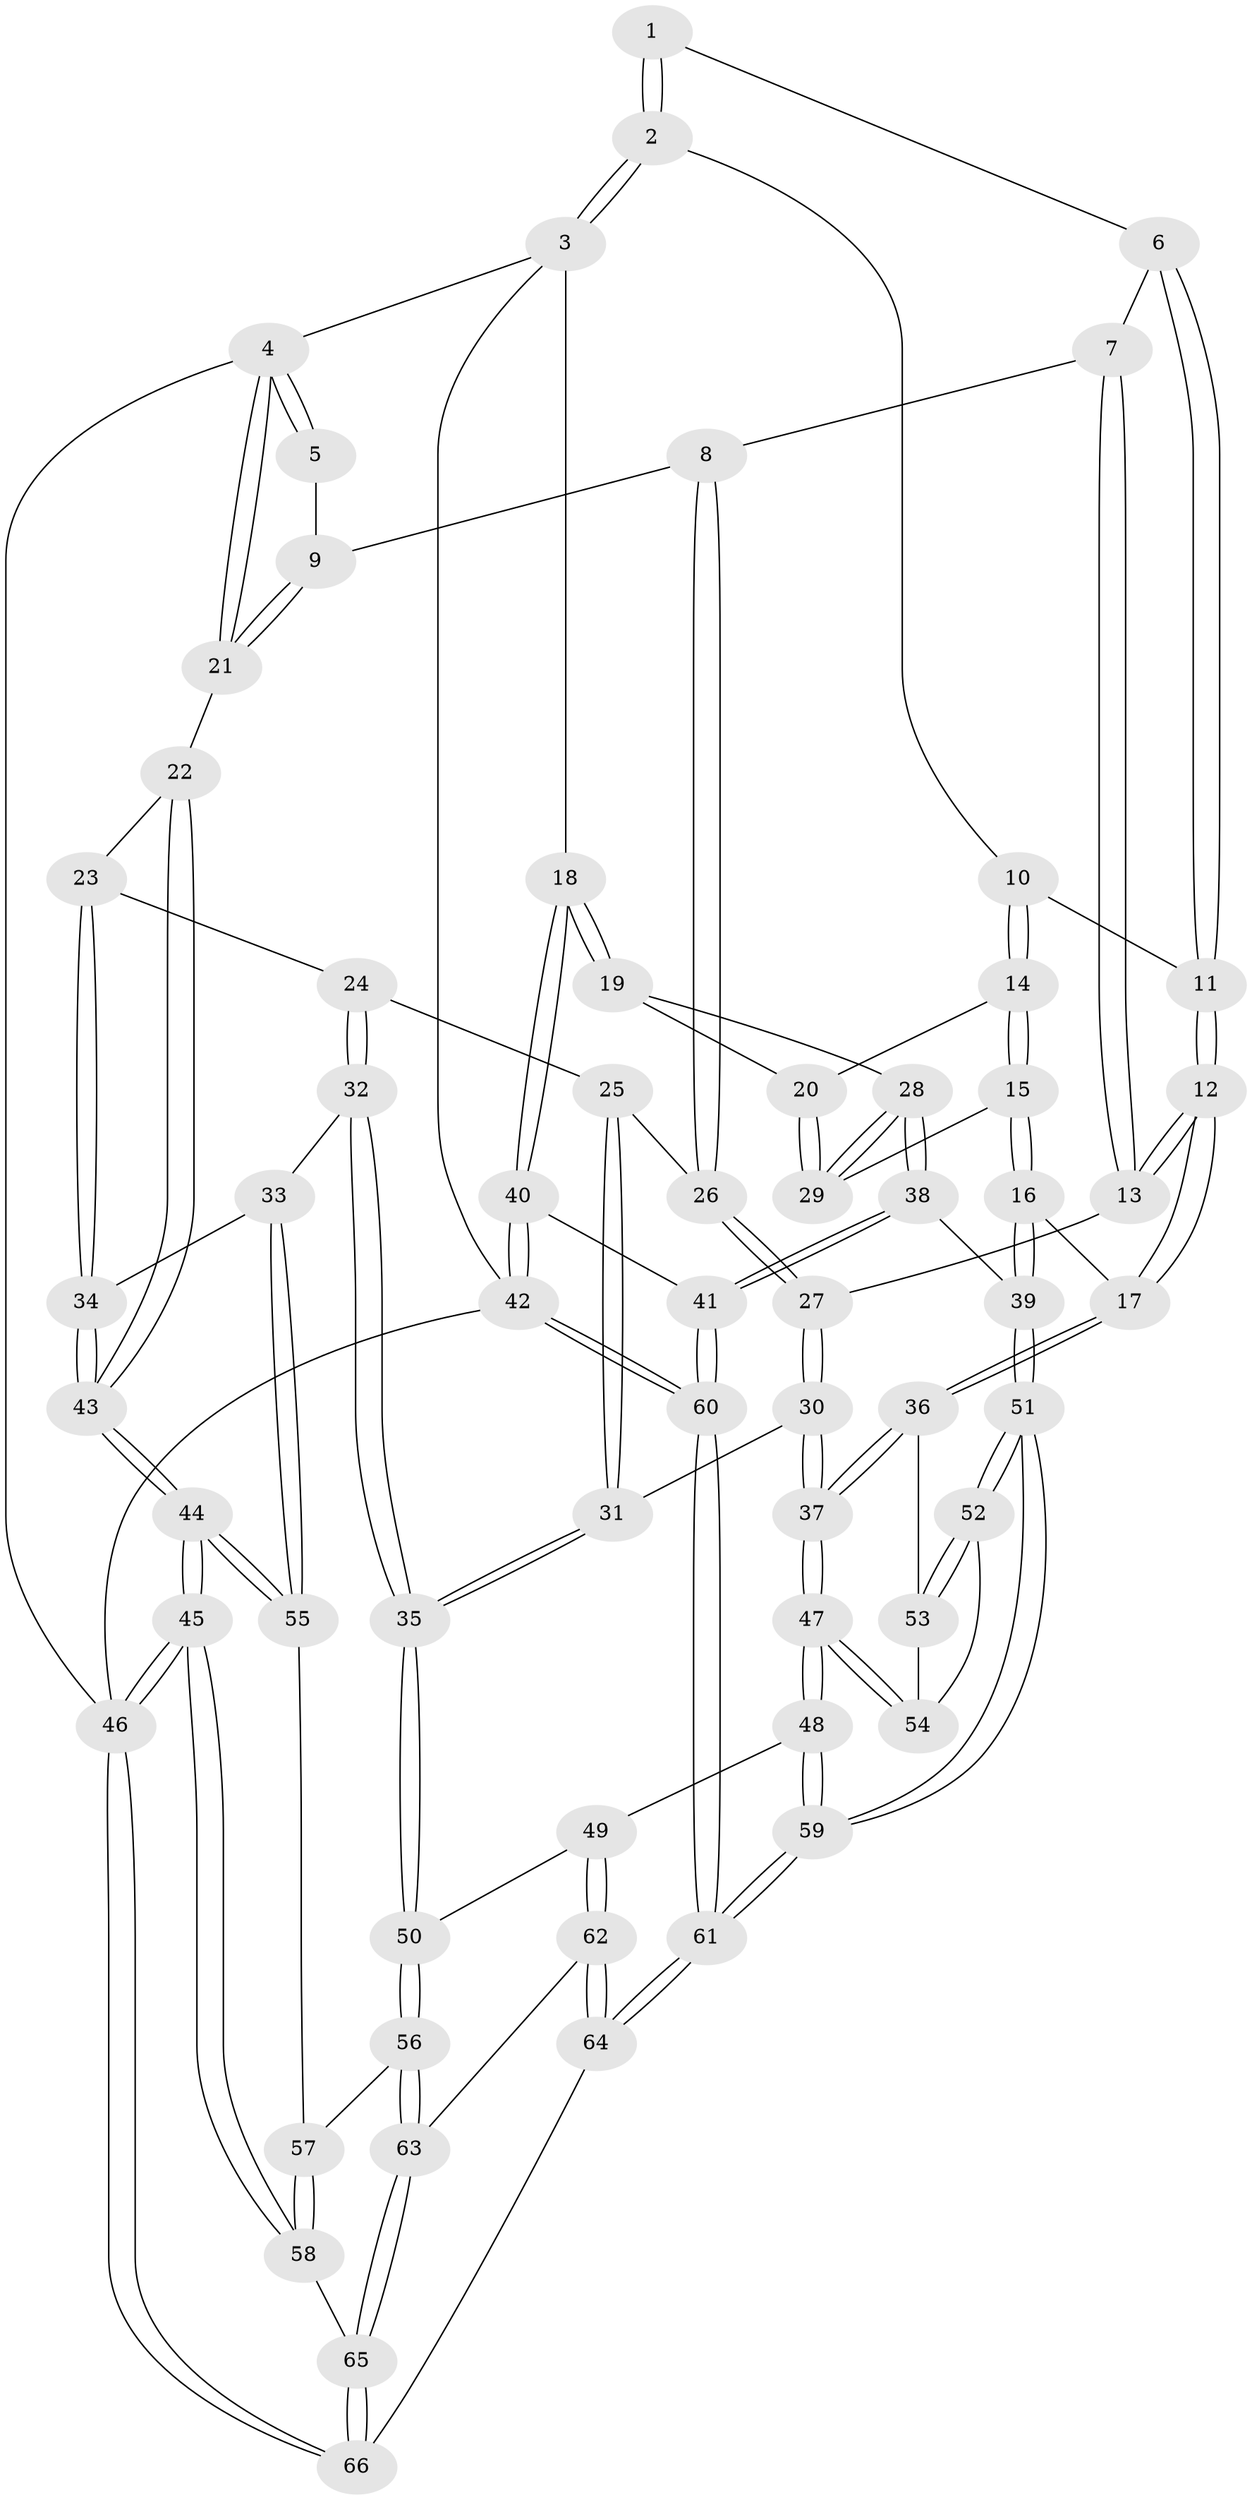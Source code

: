 // Generated by graph-tools (version 1.1) at 2025/01/03/09/25 05:01:06]
// undirected, 66 vertices, 162 edges
graph export_dot {
graph [start="1"]
  node [color=gray90,style=filled];
  1 [pos="+0.7029663000625711+0.045675450085993594"];
  2 [pos="+0.8555035026595762+0.014236539145825323"];
  3 [pos="+1+0"];
  4 [pos="+0+0"];
  5 [pos="+0.39486751167318945+0.07270994367521323"];
  6 [pos="+0.5348393583828801+0.356802815624526"];
  7 [pos="+0.5347095357156348+0.35690553896857813"];
  8 [pos="+0.31756914147624477+0.28763435736671794"];
  9 [pos="+0.32001575838904295+0.27970403962016066"];
  10 [pos="+0.7439991908371301+0.3084561725304064"];
  11 [pos="+0.6692290226910278+0.3619438402053869"];
  12 [pos="+0.5605643765848106+0.49311468825624616"];
  13 [pos="+0.5547846577077944+0.48880079055168296"];
  14 [pos="+0.7543525770021124+0.4369328470205615"];
  15 [pos="+0.7417608954913824+0.49764549662244373"];
  16 [pos="+0.6743271837039753+0.5451805080254353"];
  17 [pos="+0.5971029687653974+0.5682027336780046"];
  18 [pos="+1+0.29471967076710265"];
  19 [pos="+0.897532446761917+0.45378637625103135"];
  20 [pos="+0.8510570634985108+0.46164682527069106"];
  21 [pos="+0+0"];
  22 [pos="+0+0.31328286595173305"];
  23 [pos="+0.03557998223237735+0.35729009669486533"];
  24 [pos="+0.15362344177205234+0.37277429288806313"];
  25 [pos="+0.2633415869142686+0.3290368681822526"];
  26 [pos="+0.31565236289369+0.2908576104202661"];
  27 [pos="+0.44477804680057414+0.4646053625790005"];
  28 [pos="+0.8331200361728395+0.5617947440960794"];
  29 [pos="+0.8180423997758944+0.5475598332835292"];
  30 [pos="+0.3701232874169939+0.5896724324873844"];
  31 [pos="+0.34562433505150614+0.5923564361499821"];
  32 [pos="+0.19785852151288255+0.6244819034870265"];
  33 [pos="+0.1475308182225409+0.6478379167652054"];
  34 [pos="+0.09388686658665178+0.6156257871254813"];
  35 [pos="+0.26145613799477974+0.6485705870072584"];
  36 [pos="+0.5905283644101624+0.5890992806115312"];
  37 [pos="+0.5362611646812596+0.6791987062455047"];
  38 [pos="+0.9132411584007495+0.6947297082838755"];
  39 [pos="+0.8599459902375413+0.7175256443645106"];
  40 [pos="+1+0.6775921338879363"];
  41 [pos="+0.9798195393507669+0.694341478013689"];
  42 [pos="+1+1"];
  43 [pos="+0+0.5123427803477059"];
  44 [pos="+0+0.6531783660268144"];
  45 [pos="+0+0.9236472222374752"];
  46 [pos="+0+1"];
  47 [pos="+0.5365238388194198+0.7345692741418199"];
  48 [pos="+0.5314428076792408+0.7525321987862015"];
  49 [pos="+0.514746357007359+0.7641861846258482"];
  50 [pos="+0.2840099056568382+0.7171939338666673"];
  51 [pos="+0.8401168726138698+0.7309377790714703"];
  52 [pos="+0.8326528374336675+0.7293385170014236"];
  53 [pos="+0.672902909973118+0.6392229765868646"];
  54 [pos="+0.7042812858258456+0.7290903275379661"];
  55 [pos="+0.13158962791907167+0.6694716254456069"];
  56 [pos="+0.2622900951899239+0.842172016934471"];
  57 [pos="+0.09549020035962492+0.7505859072801305"];
  58 [pos="+0+0.8465031789129491"];
  59 [pos="+0.7212473412011695+0.9546438177732098"];
  60 [pos="+0.795886243774882+1"];
  61 [pos="+0.7421043537168538+1"];
  62 [pos="+0.4871371575342015+0.8023714022136856"];
  63 [pos="+0.26692797604436386+0.8675367433693848"];
  64 [pos="+0.424019618336183+1"];
  65 [pos="+0.25707813509887667+0.9090732808098048"];
  66 [pos="+0.3046168977147777+1"];
  1 -- 2;
  1 -- 2;
  1 -- 6;
  2 -- 3;
  2 -- 3;
  2 -- 10;
  3 -- 4;
  3 -- 18;
  3 -- 42;
  4 -- 5;
  4 -- 5;
  4 -- 21;
  4 -- 21;
  4 -- 46;
  5 -- 9;
  6 -- 7;
  6 -- 11;
  6 -- 11;
  7 -- 8;
  7 -- 13;
  7 -- 13;
  8 -- 9;
  8 -- 26;
  8 -- 26;
  9 -- 21;
  9 -- 21;
  10 -- 11;
  10 -- 14;
  10 -- 14;
  11 -- 12;
  11 -- 12;
  12 -- 13;
  12 -- 13;
  12 -- 17;
  12 -- 17;
  13 -- 27;
  14 -- 15;
  14 -- 15;
  14 -- 20;
  15 -- 16;
  15 -- 16;
  15 -- 29;
  16 -- 17;
  16 -- 39;
  16 -- 39;
  17 -- 36;
  17 -- 36;
  18 -- 19;
  18 -- 19;
  18 -- 40;
  18 -- 40;
  19 -- 20;
  19 -- 28;
  20 -- 29;
  20 -- 29;
  21 -- 22;
  22 -- 23;
  22 -- 43;
  22 -- 43;
  23 -- 24;
  23 -- 34;
  23 -- 34;
  24 -- 25;
  24 -- 32;
  24 -- 32;
  25 -- 26;
  25 -- 31;
  25 -- 31;
  26 -- 27;
  26 -- 27;
  27 -- 30;
  27 -- 30;
  28 -- 29;
  28 -- 29;
  28 -- 38;
  28 -- 38;
  30 -- 31;
  30 -- 37;
  30 -- 37;
  31 -- 35;
  31 -- 35;
  32 -- 33;
  32 -- 35;
  32 -- 35;
  33 -- 34;
  33 -- 55;
  33 -- 55;
  34 -- 43;
  34 -- 43;
  35 -- 50;
  35 -- 50;
  36 -- 37;
  36 -- 37;
  36 -- 53;
  37 -- 47;
  37 -- 47;
  38 -- 39;
  38 -- 41;
  38 -- 41;
  39 -- 51;
  39 -- 51;
  40 -- 41;
  40 -- 42;
  40 -- 42;
  41 -- 60;
  41 -- 60;
  42 -- 60;
  42 -- 60;
  42 -- 46;
  43 -- 44;
  43 -- 44;
  44 -- 45;
  44 -- 45;
  44 -- 55;
  44 -- 55;
  45 -- 46;
  45 -- 46;
  45 -- 58;
  45 -- 58;
  46 -- 66;
  46 -- 66;
  47 -- 48;
  47 -- 48;
  47 -- 54;
  47 -- 54;
  48 -- 49;
  48 -- 59;
  48 -- 59;
  49 -- 50;
  49 -- 62;
  49 -- 62;
  50 -- 56;
  50 -- 56;
  51 -- 52;
  51 -- 52;
  51 -- 59;
  51 -- 59;
  52 -- 53;
  52 -- 53;
  52 -- 54;
  53 -- 54;
  55 -- 57;
  56 -- 57;
  56 -- 63;
  56 -- 63;
  57 -- 58;
  57 -- 58;
  58 -- 65;
  59 -- 61;
  59 -- 61;
  60 -- 61;
  60 -- 61;
  61 -- 64;
  61 -- 64;
  62 -- 63;
  62 -- 64;
  62 -- 64;
  63 -- 65;
  63 -- 65;
  64 -- 66;
  65 -- 66;
  65 -- 66;
}
